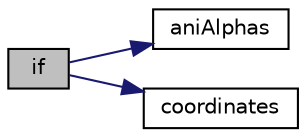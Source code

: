 digraph "if"
{
  bgcolor="transparent";
  edge [fontname="Helvetica",fontsize="10",labelfontname="Helvetica",labelfontsize="10"];
  node [fontname="Helvetica",fontsize="10",shape=record];
  rankdir="LR";
  Node1 [label="if",height=0.2,width=0.4,color="black", fillcolor="grey75", style="filled", fontcolor="black"];
  Node1 -> Node2 [color="midnightblue",fontsize="10",style="solid",fontname="Helvetica"];
  Node2 [label="aniAlphas",height=0.2,width=0.4,color="black",URL="$a03332.html#ac4c8e8227b2ef12b3b60746bc676cb69"];
  Node1 -> Node3 [color="midnightblue",fontsize="10",style="solid",fontname="Helvetica"];
  Node3 [label="coordinates",height=0.2,width=0.4,color="black",URL="$a03332.html#a5093c14ad288c80fcbaf359a35adcd4a"];
}
